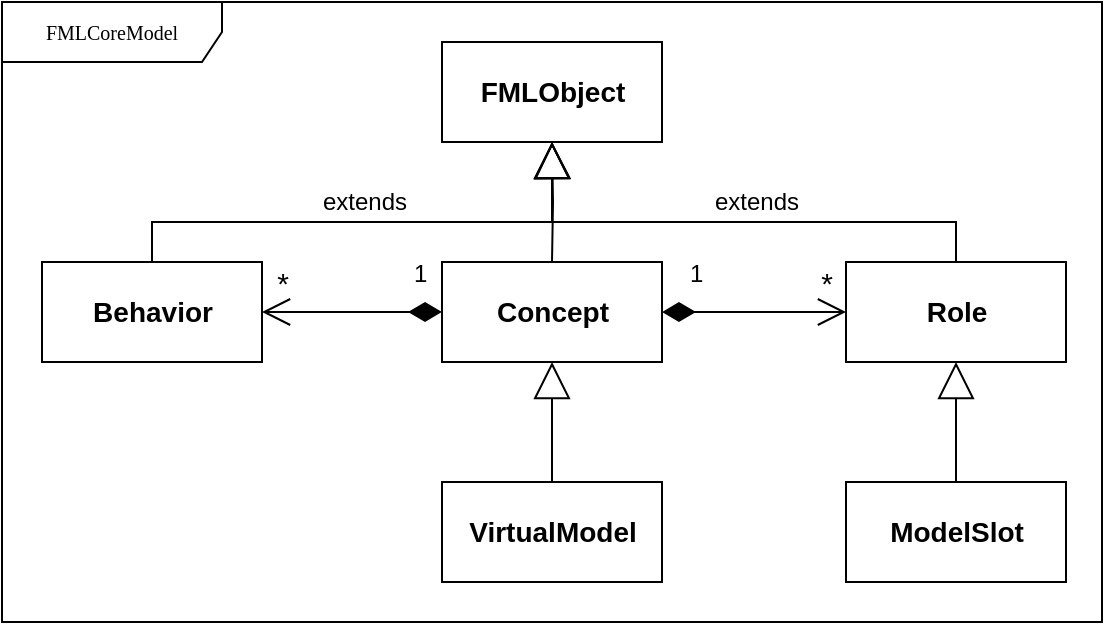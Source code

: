 <mxfile version="14.7.1" type="github" pages="2">
  <diagram name="Page-1" id="c4acf3e9-155e-7222-9cf6-157b1a14988f">
    <mxGraphModel dx="815" dy="470" grid="1" gridSize="10" guides="1" tooltips="1" connect="1" arrows="1" fold="1" page="1" pageScale="1" pageWidth="850" pageHeight="1100" background="#ffffff" math="0" shadow="0">
      <root>
        <mxCell id="0" />
        <mxCell id="1" parent="0" />
        <mxCell id="17acba5748e5396b-1" value="FMLCoreModel" style="shape=umlFrame;whiteSpace=wrap;html=1;rounded=0;shadow=0;comic=0;labelBackgroundColor=none;strokeWidth=1;fontFamily=Verdana;fontSize=10;align=center;width=110;height=30;" parent="1" vertex="1">
          <mxGeometry x="170" y="100" width="550" height="310" as="geometry" />
        </mxCell>
        <mxCell id="smgrjCHY4chfW_u2ZcEP-9" value="extends" style="endArrow=block;endSize=16;endFill=0;html=1;rounded=0;edgeStyle=orthogonalEdgeStyle;exitX=0.5;exitY=0;exitDx=0;exitDy=0;entryX=0.5;entryY=1;entryDx=0;entryDy=0;fontSize=12;" parent="1" source="8KK2gnAzh4ry85NgPHsd-8" target="8KK2gnAzh4ry85NgPHsd-1" edge="1">
          <mxGeometry x="-0.036" y="10" width="160" relative="1" as="geometry">
            <mxPoint x="225" y="230" as="sourcePoint" />
            <mxPoint x="445" y="170" as="targetPoint" />
            <mxPoint as="offset" />
            <Array as="points">
              <mxPoint x="245" y="210" />
              <mxPoint x="445" y="210" />
            </Array>
          </mxGeometry>
        </mxCell>
        <mxCell id="smgrjCHY4chfW_u2ZcEP-10" value="" style="endArrow=block;endSize=16;endFill=0;html=1;rounded=0;edgeStyle=orthogonalEdgeStyle;exitX=0.5;exitY=0;exitDx=0;exitDy=0;entryX=0.5;entryY=1;entryDx=0;entryDy=0;" parent="1" target="8KK2gnAzh4ry85NgPHsd-1" edge="1">
          <mxGeometry x="-0.036" y="10" width="160" relative="1" as="geometry">
            <mxPoint x="445" y="230" as="sourcePoint" />
            <mxPoint x="445" y="170" as="targetPoint" />
            <mxPoint as="offset" />
          </mxGeometry>
        </mxCell>
        <mxCell id="smgrjCHY4chfW_u2ZcEP-11" value="extends" style="endArrow=block;endSize=16;endFill=0;html=1;rounded=0;edgeStyle=orthogonalEdgeStyle;exitX=0.5;exitY=0;exitDx=0;exitDy=0;entryX=0.5;entryY=1;entryDx=0;entryDy=0;fontSize=12;" parent="1" source="8KK2gnAzh4ry85NgPHsd-4" target="8KK2gnAzh4ry85NgPHsd-1" edge="1">
          <mxGeometry x="-0.08" y="-10" width="160" relative="1" as="geometry">
            <mxPoint x="647" y="230" as="sourcePoint" />
            <mxPoint x="445" y="170" as="targetPoint" />
            <mxPoint as="offset" />
            <Array as="points">
              <mxPoint x="647" y="210" />
              <mxPoint x="445" y="210" />
            </Array>
          </mxGeometry>
        </mxCell>
        <mxCell id="smgrjCHY4chfW_u2ZcEP-12" value="1" style="endArrow=open;html=1;endSize=12;startArrow=diamondThin;startSize=14;startFill=1;edgeStyle=orthogonalEdgeStyle;align=left;verticalAlign=bottom;rounded=0;exitX=1;exitY=0.5;exitDx=0;exitDy=0;entryX=0;entryY=0.5;entryDx=0;entryDy=0;fontSize=12;" parent="1" source="8KK2gnAzh4ry85NgPHsd-2" target="8KK2gnAzh4ry85NgPHsd-4" edge="1">
          <mxGeometry x="-0.75" y="10" relative="1" as="geometry">
            <mxPoint x="500" y="265" as="sourcePoint" />
            <mxPoint x="592" y="265" as="targetPoint" />
            <mxPoint as="offset" />
            <Array as="points" />
          </mxGeometry>
        </mxCell>
        <mxCell id="smgrjCHY4chfW_u2ZcEP-13" value="&lt;font style=&quot;font-size: 15px&quot;&gt;*&lt;/font&gt;" style="text;html=1;align=center;verticalAlign=middle;resizable=0;points=[];autosize=1;strokeColor=none;" parent="1" vertex="1">
          <mxGeometry x="572" y="230" width="20" height="20" as="geometry" />
        </mxCell>
        <mxCell id="smgrjCHY4chfW_u2ZcEP-15" value="1" style="endArrow=open;html=1;endSize=12;startArrow=diamondThin;startSize=14;startFill=1;edgeStyle=orthogonalEdgeStyle;align=left;verticalAlign=bottom;rounded=0;exitX=0;exitY=0.5;exitDx=0;exitDy=0;entryX=1;entryY=0.5;entryDx=0;entryDy=0;fontSize=12;" parent="1" source="8KK2gnAzh4ry85NgPHsd-2" target="8KK2gnAzh4ry85NgPHsd-8" edge="1">
          <mxGeometry x="-0.636" y="-10" relative="1" as="geometry">
            <mxPoint x="390" y="270" as="sourcePoint" />
            <mxPoint x="280" y="270" as="targetPoint" />
            <mxPoint as="offset" />
            <Array as="points" />
          </mxGeometry>
        </mxCell>
        <mxCell id="smgrjCHY4chfW_u2ZcEP-16" value="&lt;font style=&quot;font-size: 15px&quot;&gt;*&lt;/font&gt;" style="text;html=1;align=center;verticalAlign=middle;resizable=0;points=[];autosize=1;strokeColor=none;" parent="1" vertex="1">
          <mxGeometry x="300" y="230" width="20" height="20" as="geometry" />
        </mxCell>
        <mxCell id="smgrjCHY4chfW_u2ZcEP-17" value="" style="endArrow=block;endSize=16;endFill=0;html=1;rounded=0;edgeStyle=orthogonalEdgeStyle;exitX=0.5;exitY=0;exitDx=0;exitDy=0;entryX=0.5;entryY=1;entryDx=0;entryDy=0;" parent="1" source="8KK2gnAzh4ry85NgPHsd-3" target="8KK2gnAzh4ry85NgPHsd-2" edge="1">
          <mxGeometry width="160" relative="1" as="geometry">
            <mxPoint x="455" y="230" as="sourcePoint" />
            <mxPoint x="445" y="310" as="targetPoint" />
          </mxGeometry>
        </mxCell>
        <mxCell id="smgrjCHY4chfW_u2ZcEP-23" value="" style="endArrow=block;endSize=16;endFill=0;html=1;rounded=0;edgeStyle=orthogonalEdgeStyle;exitX=0.5;exitY=0;exitDx=0;exitDy=0;" parent="1" source="8KK2gnAzh4ry85NgPHsd-5" edge="1">
          <mxGeometry width="160" relative="1" as="geometry">
            <mxPoint x="647" y="353" as="sourcePoint" />
            <mxPoint x="647" y="280" as="targetPoint" />
          </mxGeometry>
        </mxCell>
        <mxCell id="8KK2gnAzh4ry85NgPHsd-1" value="FMLObject" style="html=1;fontStyle=1;fontSize=14;" vertex="1" parent="1">
          <mxGeometry x="390" y="120" width="110" height="50" as="geometry" />
        </mxCell>
        <mxCell id="8KK2gnAzh4ry85NgPHsd-2" value="Concept" style="html=1;fontStyle=1;fontSize=14;" vertex="1" parent="1">
          <mxGeometry x="390" y="230" width="110" height="50" as="geometry" />
        </mxCell>
        <mxCell id="8KK2gnAzh4ry85NgPHsd-3" value="VirtualModel" style="html=1;fontStyle=1;fontSize=14;" vertex="1" parent="1">
          <mxGeometry x="390" y="340" width="110" height="50" as="geometry" />
        </mxCell>
        <mxCell id="8KK2gnAzh4ry85NgPHsd-4" value="Role" style="html=1;fontStyle=1;fontSize=14;" vertex="1" parent="1">
          <mxGeometry x="592" y="230" width="110" height="50" as="geometry" />
        </mxCell>
        <mxCell id="8KK2gnAzh4ry85NgPHsd-5" value="ModelSlot" style="html=1;fontStyle=1;fontSize=14;" vertex="1" parent="1">
          <mxGeometry x="592" y="340" width="110" height="50" as="geometry" />
        </mxCell>
        <mxCell id="8KK2gnAzh4ry85NgPHsd-8" value="Behavior" style="html=1;fontStyle=1;fontSize=14;" vertex="1" parent="1">
          <mxGeometry x="190" y="230" width="110" height="50" as="geometry" />
        </mxCell>
      </root>
    </mxGraphModel>
  </diagram>
  <diagram id="QZtuB8vcoWjpOWl6tnhd" name="Page-2">
    <mxGraphModel dx="1426" dy="822" grid="1" gridSize="10" guides="1" tooltips="1" connect="1" arrows="1" fold="1" page="1" pageScale="1" pageWidth="827" pageHeight="1169" math="0" shadow="0">
      <root>
        <mxCell id="P2MW6TOVHf1EfFWb3fyX-0" />
        <mxCell id="P2MW6TOVHf1EfFWb3fyX-1" parent="P2MW6TOVHf1EfFWb3fyX-0" />
      </root>
    </mxGraphModel>
  </diagram>
</mxfile>
